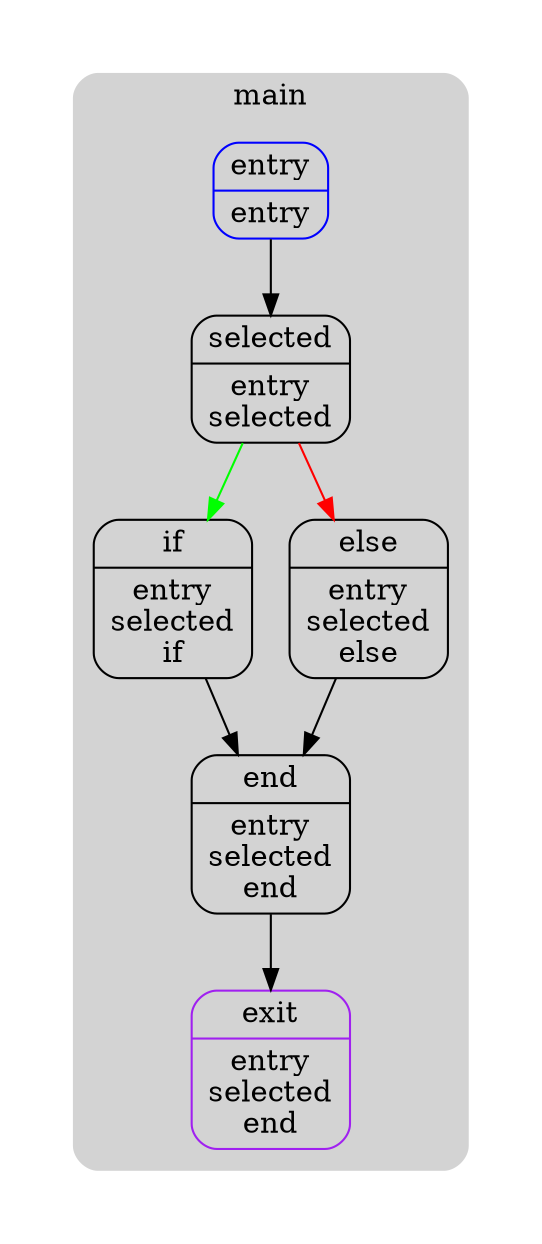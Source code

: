 digraph G {
  compound=true
  subgraph cluster_ {
    peripheries=0
    subgraph cluster_0_wrapper {
      peripheries=0
      margin=15
      subgraph cluster_0 {
        label="main"
        color=darkgray
        style=rounded
        bgcolor=lightgray
        margin=10
        cluster_0_0[label="{entry|entry}",shape=Mrecord,color=blue]
        cluster_0_1[label="{selected|entry\nselected}",shape=Mrecord,color=black]
        cluster_0_2[label="{if|entry\nselected\nif}",shape=Mrecord,color=black]
        cluster_0_3[label="{else|entry\nselected\nelse}",shape=Mrecord,color=black]
        cluster_0_4[label="{end|entry\nselected\nend}",shape=Mrecord,color=black]
        cluster_0_exit[label="{exit|entry\nselected\nend}",shape=Mrecord,color=purple]
        cluster_0_0 -> cluster_0_1
        cluster_0_1 -> cluster_0_2 [color=green]
        cluster_0_1 -> cluster_0_3 [color=red]
        cluster_0_2 -> cluster_0_4
        cluster_0_3 -> cluster_0_4
        cluster_0_4 -> cluster_0_exit [color=black]
      }
    }
  }
}
